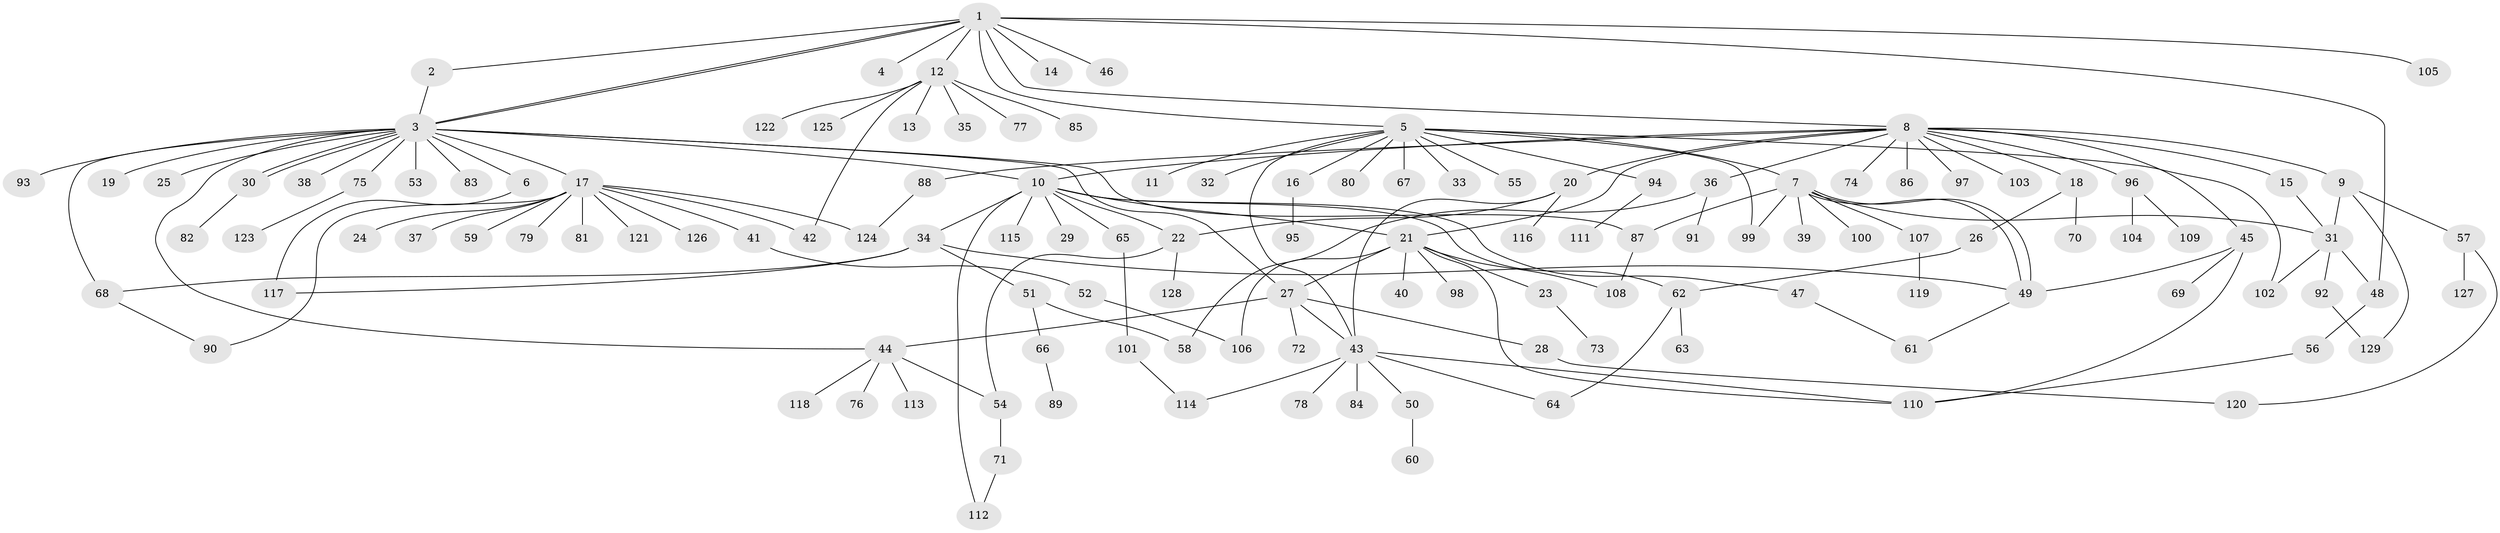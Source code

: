 // coarse degree distribution, {24: 0.01, 1: 0.54, 12: 0.01, 2: 0.22, 7: 0.04, 15: 0.01, 4: 0.02, 10: 0.01, 11: 0.01, 3: 0.09, 9: 0.01, 5: 0.01, 13: 0.01, 6: 0.01}
// Generated by graph-tools (version 1.1) at 2025/41/03/06/25 10:41:45]
// undirected, 129 vertices, 166 edges
graph export_dot {
graph [start="1"]
  node [color=gray90,style=filled];
  1;
  2;
  3;
  4;
  5;
  6;
  7;
  8;
  9;
  10;
  11;
  12;
  13;
  14;
  15;
  16;
  17;
  18;
  19;
  20;
  21;
  22;
  23;
  24;
  25;
  26;
  27;
  28;
  29;
  30;
  31;
  32;
  33;
  34;
  35;
  36;
  37;
  38;
  39;
  40;
  41;
  42;
  43;
  44;
  45;
  46;
  47;
  48;
  49;
  50;
  51;
  52;
  53;
  54;
  55;
  56;
  57;
  58;
  59;
  60;
  61;
  62;
  63;
  64;
  65;
  66;
  67;
  68;
  69;
  70;
  71;
  72;
  73;
  74;
  75;
  76;
  77;
  78;
  79;
  80;
  81;
  82;
  83;
  84;
  85;
  86;
  87;
  88;
  89;
  90;
  91;
  92;
  93;
  94;
  95;
  96;
  97;
  98;
  99;
  100;
  101;
  102;
  103;
  104;
  105;
  106;
  107;
  108;
  109;
  110;
  111;
  112;
  113;
  114;
  115;
  116;
  117;
  118;
  119;
  120;
  121;
  122;
  123;
  124;
  125;
  126;
  127;
  128;
  129;
  1 -- 2;
  1 -- 3;
  1 -- 3;
  1 -- 4;
  1 -- 5;
  1 -- 8;
  1 -- 12;
  1 -- 14;
  1 -- 46;
  1 -- 48;
  1 -- 105;
  2 -- 3;
  3 -- 6;
  3 -- 10;
  3 -- 17;
  3 -- 19;
  3 -- 25;
  3 -- 27;
  3 -- 30;
  3 -- 30;
  3 -- 38;
  3 -- 44;
  3 -- 53;
  3 -- 68;
  3 -- 75;
  3 -- 83;
  3 -- 87;
  3 -- 93;
  5 -- 7;
  5 -- 11;
  5 -- 16;
  5 -- 32;
  5 -- 33;
  5 -- 43;
  5 -- 55;
  5 -- 67;
  5 -- 80;
  5 -- 94;
  5 -- 99;
  5 -- 102;
  6 -- 117;
  7 -- 31;
  7 -- 39;
  7 -- 49;
  7 -- 49;
  7 -- 87;
  7 -- 99;
  7 -- 100;
  7 -- 107;
  8 -- 9;
  8 -- 10;
  8 -- 15;
  8 -- 18;
  8 -- 20;
  8 -- 21;
  8 -- 36;
  8 -- 45;
  8 -- 74;
  8 -- 86;
  8 -- 88;
  8 -- 96;
  8 -- 97;
  8 -- 103;
  9 -- 31;
  9 -- 57;
  9 -- 129;
  10 -- 21;
  10 -- 22;
  10 -- 29;
  10 -- 34;
  10 -- 47;
  10 -- 62;
  10 -- 65;
  10 -- 112;
  10 -- 115;
  12 -- 13;
  12 -- 35;
  12 -- 42;
  12 -- 77;
  12 -- 85;
  12 -- 122;
  12 -- 125;
  15 -- 31;
  16 -- 95;
  17 -- 24;
  17 -- 37;
  17 -- 41;
  17 -- 42;
  17 -- 59;
  17 -- 79;
  17 -- 81;
  17 -- 90;
  17 -- 121;
  17 -- 124;
  17 -- 126;
  18 -- 26;
  18 -- 70;
  20 -- 22;
  20 -- 43;
  20 -- 116;
  21 -- 23;
  21 -- 27;
  21 -- 40;
  21 -- 98;
  21 -- 106;
  21 -- 108;
  21 -- 110;
  22 -- 54;
  22 -- 128;
  23 -- 73;
  26 -- 62;
  27 -- 28;
  27 -- 43;
  27 -- 44;
  27 -- 72;
  28 -- 120;
  30 -- 82;
  31 -- 48;
  31 -- 92;
  31 -- 102;
  34 -- 49;
  34 -- 51;
  34 -- 68;
  34 -- 117;
  36 -- 58;
  36 -- 91;
  41 -- 52;
  43 -- 50;
  43 -- 64;
  43 -- 78;
  43 -- 84;
  43 -- 110;
  43 -- 114;
  44 -- 54;
  44 -- 76;
  44 -- 113;
  44 -- 118;
  45 -- 49;
  45 -- 69;
  45 -- 110;
  47 -- 61;
  48 -- 56;
  49 -- 61;
  50 -- 60;
  51 -- 58;
  51 -- 66;
  52 -- 106;
  54 -- 71;
  56 -- 110;
  57 -- 120;
  57 -- 127;
  62 -- 63;
  62 -- 64;
  65 -- 101;
  66 -- 89;
  68 -- 90;
  71 -- 112;
  75 -- 123;
  87 -- 108;
  88 -- 124;
  92 -- 129;
  94 -- 111;
  96 -- 104;
  96 -- 109;
  101 -- 114;
  107 -- 119;
}
